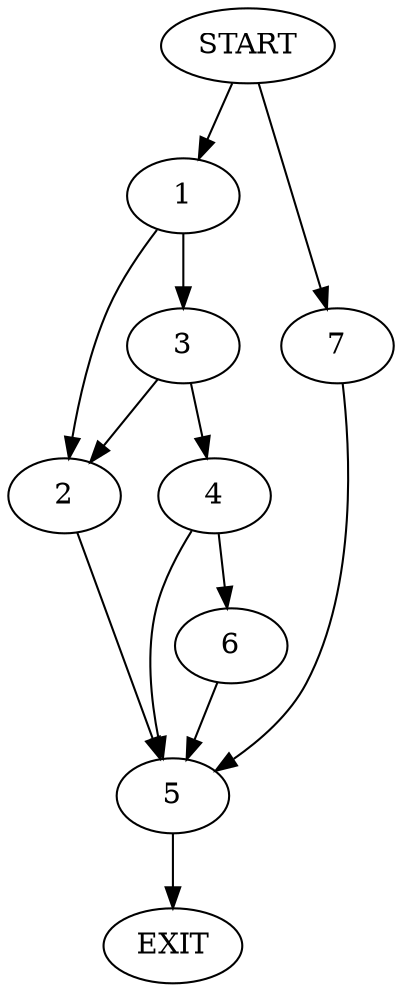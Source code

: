 digraph {
0 [label="START"]
8 [label="EXIT"]
0 -> 1
1 -> 2
1 -> 3
3 -> 2
3 -> 4
2 -> 5
4 -> 5
4 -> 6
5 -> 8
6 -> 5
0 -> 7
7 -> 5
}
